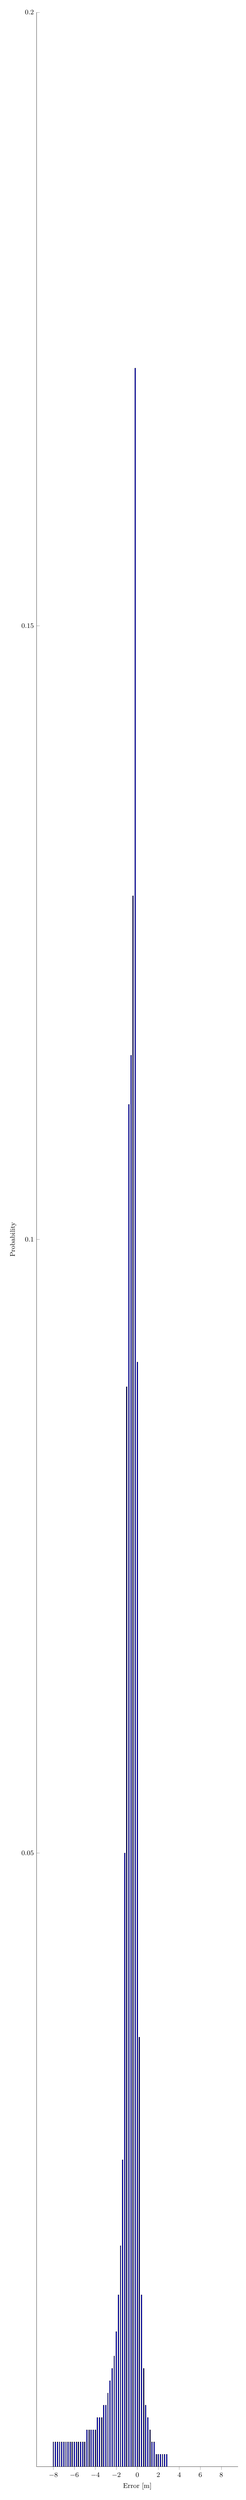 \begin{tikzpicture}[font=\small]%,trim axis left, trim axis right]
    \begin{axis}[
      %width=.40\textwidth,
      width=.9\linewidth,
	  height=.2\textheight,
      scaled ticks = false,
      tick label style={/pgf/number format/fixed},
      ybar,
      bar width=1pt,
      xlabel={Error [m]},
      xtick={ -8,-6,-4,-2,0,2,4,6,8},
      ylabel={Probability},
      ymin=0,
      ymax=0.2,
      ytick={ 0.05, 0.1, 0.15, 0.2},
      ylabel near ticks,
      %ytick=\empty,
      %xtick=data,
      label style={font=\small},
	  tick label style={font=\small},
      axis background/.style={fill=white},
      axis x line*=bottom,
      axis y line*=left
      %enlarge x limits=0.2,
      %symbolic x coords={excellent,good,average,bad,awful},
      %xticklabel style={anchor=base,yshift=-\baselineskip},
      %nodes near coords={\pgfmathprintnumber\pgfplotspointmeta\%}
    ]
      \addplot[fill=blue] coordinates {
         (-8.0 ,   0.002 )
 (-7.8 ,   0.002 )
 (-7.6 ,   0.002 )
 (-7.4 ,   0.002 )
 (-7.2 ,   0.002 )
 (-7.0 ,   0.002 )
 (-6.8 ,   0.002 )
 (-6.6 ,   0.002 )
 (-6.4 ,   0.002 )
 (-6.2 ,   0.002 )
 (-6.0 ,   0.002 )
 (-5.8 ,   0.002 )
 (-5.6 ,   0.002 )
 (-5.4 ,   0.002 )
 (-5.2 ,   0.002 )
 (-5.0 ,   0.002 )
 (-4.8 ,   0.003 )
 (-4.6 ,   0.003 )
 (-4.4 ,   0.003 )
 (-4.2 ,   0.003 )
 (-4.0 ,   0.003 )
 (-3.8 ,   0.004 )
 (-3.6 ,   0.004 )
 (-3.4 ,   0.004 )
 (-3.2 ,   0.005 )
 (-3.0 ,   0.005 )
 (-2.8 ,   0.006 )
 (-2.6 ,   0.007 )
 (-2.4 ,   0.008 )
 (-2.2 ,   0.009 )
 (-2.0 ,   0.011 )
 (-1.8 ,   0.014 )
 (-1.6 ,   0.018 )
 (-1.4 ,   0.025 )
 (-1.2 ,   0.05 )
 (-1.0 ,   0.088 )
 (-0.8 ,   0.111 )
 (-0.6 ,   0.115 )
 (-0.4 ,   0.128 )
 (-0.2 ,   0.171 )
 (      0 ,   0.09 )
 ( 0.2 ,   0.035 )
 ( 0.4 ,   0.014 )
 ( 0.6 ,   0.008 )
 ( 0.8 ,   0.005 )
 ( 1.0 ,   0.004 )
 ( 1.2 ,   0.003 )
 ( 1.4 ,   0.002 )
 ( 1.6 ,   0.002 )
 ( 1.8 ,   0.001 )
 ( 2.0 ,   0.001 )
 ( 2.2 ,   0.001 )
 ( 2.4 ,   0.001 )
 ( 2.6 ,   0.001 )
 ( 2.8 ,   0.001 )
 ( 3.0 ,   0.0 )
 ( 3.2 ,   0.0 )
 ( 3.4 ,   0.0 )
 ( 3.6 ,   0.0 )
 ( 3.8 ,   0.0 )
 ( 4.0 ,   0.0 )
 ( 4.2 ,   0.0 )
 ( 4.4 ,   0.0 )
 ( 4.6 ,   0.0 )
 ( 4.8 ,   0.0 )
 ( 5.0 ,   0.0 )
 ( 5.2 ,   0.0 )
 ( 5.4 ,   0.0 )
 ( 5.6 ,   0.0 )
 ( 5.8 ,   0.0 )
 ( 6.0 ,   0.0 )
 ( 6.2 ,   0.0 )
 ( 6.4 ,   0.0 )
 ( 6.6 ,   0.0 )
 ( 6.8 ,   0.0 )
 ( 7.0 ,   0.0 )
 ( 7.2 ,   0.0 )
 ( 7.4 ,   0.0 )
 ( 7.6 ,   0.0 )
 ( 7.8 ,   0.0 )
 ( 8.0 ,        0 )
};
\end{axis}
\end{tikzpicture}